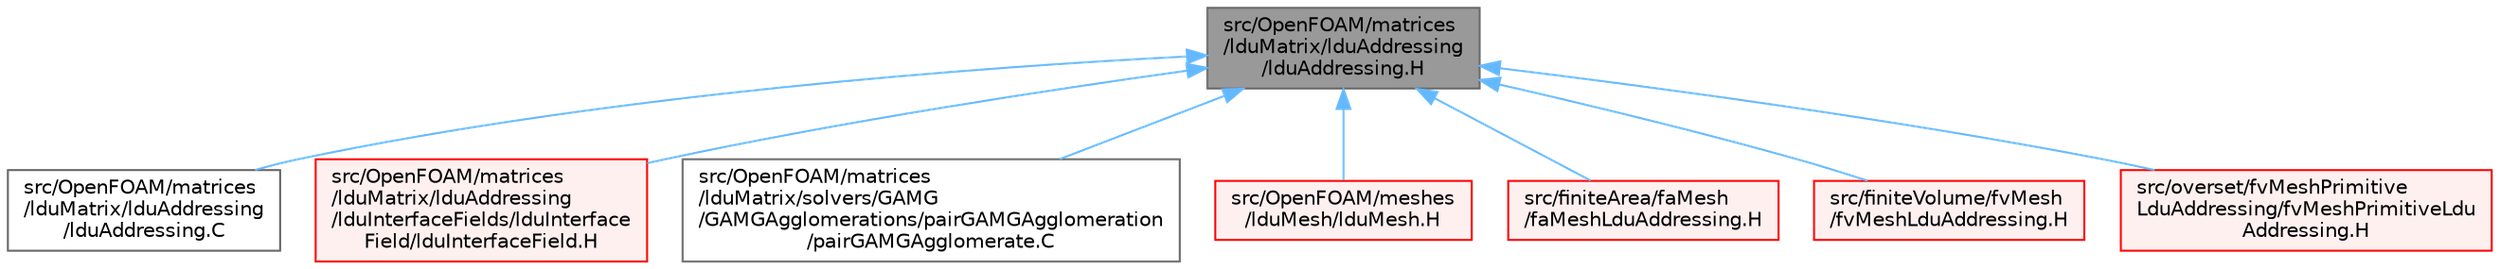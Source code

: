 digraph "src/OpenFOAM/matrices/lduMatrix/lduAddressing/lduAddressing.H"
{
 // LATEX_PDF_SIZE
  bgcolor="transparent";
  edge [fontname=Helvetica,fontsize=10,labelfontname=Helvetica,labelfontsize=10];
  node [fontname=Helvetica,fontsize=10,shape=box,height=0.2,width=0.4];
  Node1 [id="Node000001",label="src/OpenFOAM/matrices\l/lduMatrix/lduAddressing\l/lduAddressing.H",height=0.2,width=0.4,color="gray40", fillcolor="grey60", style="filled", fontcolor="black",tooltip=" "];
  Node1 -> Node2 [id="edge1_Node000001_Node000002",dir="back",color="steelblue1",style="solid",tooltip=" "];
  Node2 [id="Node000002",label="src/OpenFOAM/matrices\l/lduMatrix/lduAddressing\l/lduAddressing.C",height=0.2,width=0.4,color="grey40", fillcolor="white", style="filled",URL="$lduAddressing_8C.html",tooltip=" "];
  Node1 -> Node3 [id="edge2_Node000001_Node000003",dir="back",color="steelblue1",style="solid",tooltip=" "];
  Node3 [id="Node000003",label="src/OpenFOAM/matrices\l/lduMatrix/lduAddressing\l/lduInterfaceFields/lduInterface\lField/lduInterfaceField.H",height=0.2,width=0.4,color="red", fillcolor="#FFF0F0", style="filled",URL="$lduInterfaceField_8H.html",tooltip=" "];
  Node1 -> Node2871 [id="edge3_Node000001_Node002871",dir="back",color="steelblue1",style="solid",tooltip=" "];
  Node2871 [id="Node002871",label="src/OpenFOAM/matrices\l/lduMatrix/solvers/GAMG\l/GAMGAgglomerations/pairGAMGAgglomeration\l/pairGAMGAgglomerate.C",height=0.2,width=0.4,color="grey40", fillcolor="white", style="filled",URL="$pairGAMGAgglomerate_8C.html",tooltip=" "];
  Node1 -> Node2872 [id="edge4_Node000001_Node002872",dir="back",color="steelblue1",style="solid",tooltip=" "];
  Node2872 [id="Node002872",label="src/OpenFOAM/meshes\l/lduMesh/lduMesh.H",height=0.2,width=0.4,color="red", fillcolor="#FFF0F0", style="filled",URL="$lduMesh_8H.html",tooltip=" "];
  Node1 -> Node2959 [id="edge5_Node000001_Node002959",dir="back",color="steelblue1",style="solid",tooltip=" "];
  Node2959 [id="Node002959",label="src/finiteArea/faMesh\l/faMeshLduAddressing.H",height=0.2,width=0.4,color="red", fillcolor="#FFF0F0", style="filled",URL="$faMeshLduAddressing_8H.html",tooltip=" "];
  Node1 -> Node3139 [id="edge6_Node000001_Node003139",dir="back",color="steelblue1",style="solid",tooltip=" "];
  Node3139 [id="Node003139",label="src/finiteVolume/fvMesh\l/fvMeshLduAddressing.H",height=0.2,width=0.4,color="red", fillcolor="#FFF0F0", style="filled",URL="$fvMeshLduAddressing_8H.html",tooltip=" "];
  Node1 -> Node2920 [id="edge7_Node000001_Node002920",dir="back",color="steelblue1",style="solid",tooltip=" "];
  Node2920 [id="Node002920",label="src/overset/fvMeshPrimitive\lLduAddressing/fvMeshPrimitiveLdu\lAddressing.H",height=0.2,width=0.4,color="red", fillcolor="#FFF0F0", style="filled",URL="$fvMeshPrimitiveLduAddressing_8H.html",tooltip=" "];
}
